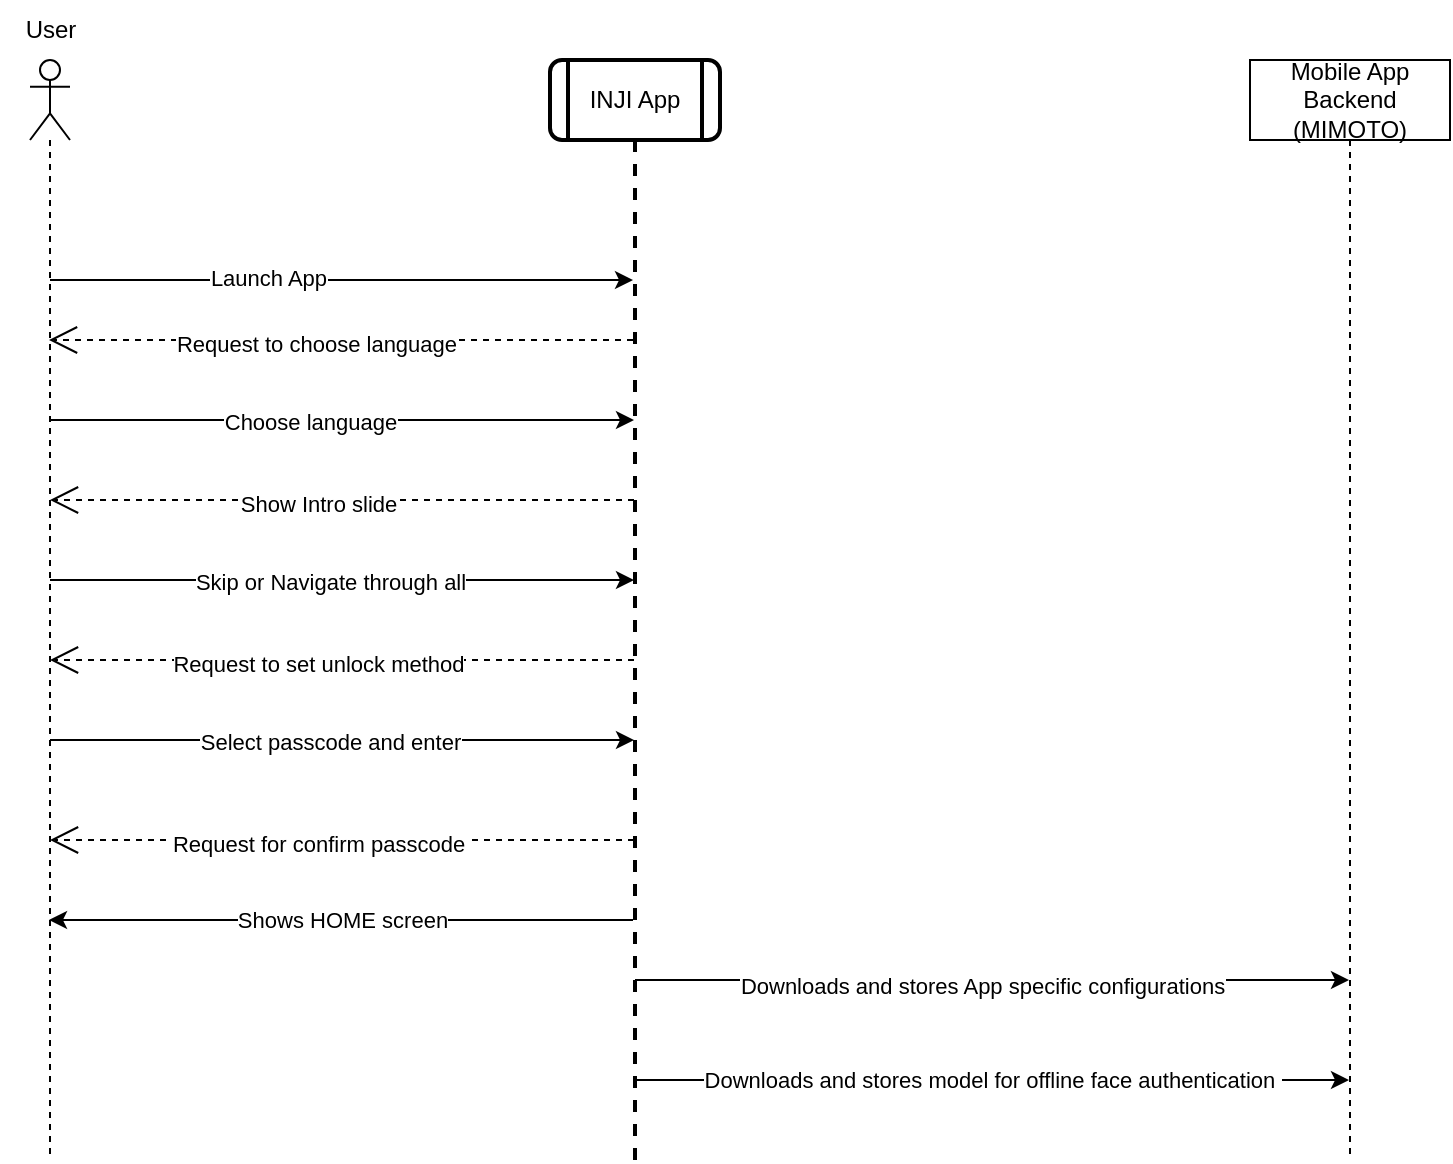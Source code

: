 <mxfile version="22.1.4" type="device">
  <diagram name="Page-1" id="2YBvvXClWsGukQMizWep">
    <mxGraphModel dx="896" dy="622" grid="1" gridSize="10" guides="1" tooltips="1" connect="1" arrows="1" fold="1" page="1" pageScale="1" pageWidth="850" pageHeight="1100" math="0" shadow="0">
      <root>
        <mxCell id="0" />
        <mxCell id="1" parent="0" />
        <mxCell id="O33Dg_AS-0g0KVgm5leG-6" value="" style="shape=umlLifeline;perimeter=lifelinePerimeter;whiteSpace=wrap;html=1;container=1;dropTarget=0;collapsible=0;recursiveResize=0;outlineConnect=0;portConstraint=eastwest;newEdgeStyle={&quot;edgeStyle&quot;:&quot;elbowEdgeStyle&quot;,&quot;elbow&quot;:&quot;vertical&quot;,&quot;curved&quot;:0,&quot;rounded&quot;:0};participant=umlActor;fontStyle=0" parent="1" vertex="1">
          <mxGeometry x="100" y="50" width="20" height="550" as="geometry" />
        </mxCell>
        <mxCell id="O33Dg_AS-0g0KVgm5leG-8" value="User" style="text;html=1;align=center;verticalAlign=middle;resizable=0;points=[];autosize=1;strokeColor=none;fillColor=none;" parent="1" vertex="1">
          <mxGeometry x="85" y="20" width="50" height="30" as="geometry" />
        </mxCell>
        <mxCell id="O33Dg_AS-0g0KVgm5leG-38" value="Shows HOME screen" style="edgeStyle=elbowEdgeStyle;rounded=0;orthogonalLoop=1;jettySize=auto;html=1;elbow=horizontal;curved=0;" parent="1" edge="1">
          <mxGeometry relative="1" as="geometry">
            <Array as="points">
              <mxPoint x="230" y="480" />
            </Array>
            <mxPoint x="401.5" y="480" as="sourcePoint" />
            <mxPoint x="109.5" y="480" as="targetPoint" />
          </mxGeometry>
        </mxCell>
        <mxCell id="O33Dg_AS-0g0KVgm5leG-39" style="edgeStyle=elbowEdgeStyle;rounded=0;orthogonalLoop=1;jettySize=auto;html=1;elbow=vertical;curved=0;" parent="1" edge="1">
          <mxGeometry relative="1" as="geometry">
            <Array as="points">
              <mxPoint x="450" y="510" />
              <mxPoint x="600" y="610" />
            </Array>
            <mxPoint x="402.5" y="510" as="sourcePoint" />
            <mxPoint x="759.5" y="510" as="targetPoint" />
          </mxGeometry>
        </mxCell>
        <mxCell id="O33Dg_AS-0g0KVgm5leG-40" value="Downloads and stores App specific configurations" style="edgeLabel;html=1;align=center;verticalAlign=middle;resizable=0;points=[];" parent="O33Dg_AS-0g0KVgm5leG-39" vertex="1" connectable="0">
          <mxGeometry x="-0.028" y="-3" relative="1" as="geometry">
            <mxPoint as="offset" />
          </mxGeometry>
        </mxCell>
        <mxCell id="O33Dg_AS-0g0KVgm5leG-41" style="edgeStyle=elbowEdgeStyle;rounded=0;orthogonalLoop=1;jettySize=auto;html=1;elbow=vertical;curved=0;" parent="1" edge="1">
          <mxGeometry relative="1" as="geometry">
            <Array as="points">
              <mxPoint x="620" y="560" />
            </Array>
            <mxPoint x="402.5" y="560" as="sourcePoint" />
            <mxPoint x="759.5" y="560" as="targetPoint" />
          </mxGeometry>
        </mxCell>
        <mxCell id="O33Dg_AS-0g0KVgm5leG-42" value="Downloads and stores model for offline face authentication&amp;nbsp;" style="edgeLabel;html=1;align=center;verticalAlign=middle;resizable=0;points=[];" parent="O33Dg_AS-0g0KVgm5leG-41" vertex="1" connectable="0">
          <mxGeometry x="-0.151" relative="1" as="geometry">
            <mxPoint x="27" as="offset" />
          </mxGeometry>
        </mxCell>
        <mxCell id="O33Dg_AS-0g0KVgm5leG-10" value="INJI App" style="shape=umlLifeline;perimeter=lifelinePerimeter;whiteSpace=wrap;html=1;container=1;dropTarget=0;collapsible=0;recursiveResize=0;outlineConnect=0;portConstraint=eastwest;newEdgeStyle={&quot;edgeStyle&quot;:&quot;elbowEdgeStyle&quot;,&quot;elbow&quot;:&quot;vertical&quot;,&quot;curved&quot;:0,&quot;rounded&quot;:0};participant=process;verticalAlign=middle;strokeColor=default;shadow=0;dashed=0;strokeWidth=2;labelBackgroundColor=#ffffff;fillColor=default;fontColor=default;sketch=0;gradientColor=none;fontStyle=0;rounded=1;" parent="1" vertex="1">
          <mxGeometry x="360" y="50" width="85" height="550" as="geometry" />
        </mxCell>
        <mxCell id="O33Dg_AS-0g0KVgm5leG-20" value="Mobile App Backend&lt;br&gt;(MIMOTO)" style="shape=umlLifeline;perimeter=lifelinePerimeter;whiteSpace=wrap;html=1;container=1;dropTarget=0;collapsible=0;recursiveResize=0;outlineConnect=0;portConstraint=eastwest;newEdgeStyle={&quot;edgeStyle&quot;:&quot;elbowEdgeStyle&quot;,&quot;elbow&quot;:&quot;vertical&quot;,&quot;curved&quot;:0,&quot;rounded&quot;:0};" parent="1" vertex="1">
          <mxGeometry x="710" y="50" width="100" height="550" as="geometry" />
        </mxCell>
        <mxCell id="O33Dg_AS-0g0KVgm5leG-22" style="edgeStyle=elbowEdgeStyle;rounded=0;orthogonalLoop=1;jettySize=auto;html=1;elbow=vertical;curved=0;" parent="1" source="O33Dg_AS-0g0KVgm5leG-6" target="O33Dg_AS-0g0KVgm5leG-10" edge="1">
          <mxGeometry relative="1" as="geometry">
            <mxPoint x="115" y="220" as="sourcePoint" />
            <Array as="points">
              <mxPoint x="270" y="160" />
              <mxPoint x="290" y="220" />
              <mxPoint x="270" y="160" />
            </Array>
          </mxGeometry>
        </mxCell>
        <mxCell id="O33Dg_AS-0g0KVgm5leG-23" value="Launch App" style="edgeLabel;html=1;align=center;verticalAlign=middle;resizable=0;points=[];" parent="O33Dg_AS-0g0KVgm5leG-22" vertex="1" connectable="0">
          <mxGeometry x="-0.307" y="1" relative="1" as="geometry">
            <mxPoint x="8" as="offset" />
          </mxGeometry>
        </mxCell>
        <mxCell id="aUJkWESRoJTARqGQCoCn-1" style="edgeStyle=elbowEdgeStyle;rounded=0;orthogonalLoop=1;jettySize=auto;html=1;elbow=vertical;curved=0;" parent="1" edge="1">
          <mxGeometry relative="1" as="geometry">
            <mxPoint x="110" y="230" as="sourcePoint" />
            <Array as="points">
              <mxPoint x="280" y="230" />
            </Array>
            <mxPoint x="402" y="230" as="targetPoint" />
          </mxGeometry>
        </mxCell>
        <mxCell id="aUJkWESRoJTARqGQCoCn-2" value="Choose language" style="edgeLabel;html=1;align=center;verticalAlign=middle;resizable=0;points=[];" parent="aUJkWESRoJTARqGQCoCn-1" vertex="1" connectable="0">
          <mxGeometry x="-0.253" y="-1" relative="1" as="geometry">
            <mxPoint x="21" as="offset" />
          </mxGeometry>
        </mxCell>
        <mxCell id="aUJkWESRoJTARqGQCoCn-11" style="edgeStyle=elbowEdgeStyle;rounded=0;orthogonalLoop=1;jettySize=auto;html=1;elbow=vertical;curved=0;" parent="1" edge="1">
          <mxGeometry relative="1" as="geometry">
            <mxPoint x="110" y="310" as="sourcePoint" />
            <Array as="points">
              <mxPoint x="280" y="310" />
            </Array>
            <mxPoint x="402" y="310" as="targetPoint" />
          </mxGeometry>
        </mxCell>
        <mxCell id="aUJkWESRoJTARqGQCoCn-12" value="Skip or Navigate through all" style="edgeLabel;html=1;align=center;verticalAlign=middle;resizable=0;points=[];" parent="aUJkWESRoJTARqGQCoCn-11" vertex="1" connectable="0">
          <mxGeometry x="-0.253" y="-1" relative="1" as="geometry">
            <mxPoint x="31" as="offset" />
          </mxGeometry>
        </mxCell>
        <mxCell id="aUJkWESRoJTARqGQCoCn-16" style="edgeStyle=elbowEdgeStyle;rounded=0;orthogonalLoop=1;jettySize=auto;html=1;elbow=vertical;curved=0;" parent="1" edge="1">
          <mxGeometry relative="1" as="geometry">
            <mxPoint x="110" y="390" as="sourcePoint" />
            <Array as="points">
              <mxPoint x="280" y="390" />
            </Array>
            <mxPoint x="402" y="390" as="targetPoint" />
          </mxGeometry>
        </mxCell>
        <mxCell id="aUJkWESRoJTARqGQCoCn-17" value="Select passcode and enter" style="edgeLabel;html=1;align=center;verticalAlign=middle;resizable=0;points=[];" parent="aUJkWESRoJTARqGQCoCn-16" vertex="1" connectable="0">
          <mxGeometry x="-0.253" y="-1" relative="1" as="geometry">
            <mxPoint x="31" as="offset" />
          </mxGeometry>
        </mxCell>
        <mxCell id="PiNUAKggcnHGGc1Pxq90-2" style="edgeStyle=elbowEdgeStyle;rounded=1;orthogonalLoop=1;jettySize=auto;html=1;elbow=horizontal;curved=0;endArrow=open;endSize=12;dashed=1;" edge="1" parent="1">
          <mxGeometry relative="1" as="geometry">
            <Array as="points">
              <mxPoint x="220" y="190" />
            </Array>
            <mxPoint x="401.5" y="190" as="sourcePoint" />
            <mxPoint x="109.5" y="190" as="targetPoint" />
          </mxGeometry>
        </mxCell>
        <mxCell id="PiNUAKggcnHGGc1Pxq90-3" value="Request to choose language" style="edgeLabel;html=1;align=center;verticalAlign=middle;resizable=0;points=[];" vertex="1" connectable="0" parent="PiNUAKggcnHGGc1Pxq90-2">
          <mxGeometry x="0.092" y="2" relative="1" as="geometry">
            <mxPoint x="1" as="offset" />
          </mxGeometry>
        </mxCell>
        <mxCell id="PiNUAKggcnHGGc1Pxq90-4" style="edgeStyle=elbowEdgeStyle;rounded=1;orthogonalLoop=1;jettySize=auto;html=1;elbow=horizontal;curved=0;endArrow=open;endSize=12;dashed=1;" edge="1" parent="1">
          <mxGeometry relative="1" as="geometry">
            <Array as="points">
              <mxPoint x="220.5" y="270" />
            </Array>
            <mxPoint x="402" y="270" as="sourcePoint" />
            <mxPoint x="110" y="270" as="targetPoint" />
          </mxGeometry>
        </mxCell>
        <mxCell id="PiNUAKggcnHGGc1Pxq90-5" value="Show Intro slide" style="edgeLabel;html=1;align=center;verticalAlign=middle;resizable=0;points=[];" vertex="1" connectable="0" parent="PiNUAKggcnHGGc1Pxq90-4">
          <mxGeometry x="0.092" y="2" relative="1" as="geometry">
            <mxPoint x="1" as="offset" />
          </mxGeometry>
        </mxCell>
        <mxCell id="PiNUAKggcnHGGc1Pxq90-7" style="edgeStyle=elbowEdgeStyle;rounded=1;orthogonalLoop=1;jettySize=auto;html=1;elbow=horizontal;curved=0;endArrow=open;endSize=12;dashed=1;" edge="1" parent="1">
          <mxGeometry relative="1" as="geometry">
            <Array as="points">
              <mxPoint x="220.5" y="350" />
            </Array>
            <mxPoint x="402" y="350" as="sourcePoint" />
            <mxPoint x="110" y="350" as="targetPoint" />
          </mxGeometry>
        </mxCell>
        <mxCell id="PiNUAKggcnHGGc1Pxq90-8" value="Request to set unlock method" style="edgeLabel;html=1;align=center;verticalAlign=middle;resizable=0;points=[];" vertex="1" connectable="0" parent="PiNUAKggcnHGGc1Pxq90-7">
          <mxGeometry x="0.092" y="2" relative="1" as="geometry">
            <mxPoint x="1" as="offset" />
          </mxGeometry>
        </mxCell>
        <mxCell id="PiNUAKggcnHGGc1Pxq90-9" style="edgeStyle=elbowEdgeStyle;rounded=1;orthogonalLoop=1;jettySize=auto;html=1;elbow=horizontal;curved=0;endArrow=open;endSize=12;dashed=1;" edge="1" parent="1">
          <mxGeometry relative="1" as="geometry">
            <Array as="points">
              <mxPoint x="220.5" y="440" />
            </Array>
            <mxPoint x="402" y="440" as="sourcePoint" />
            <mxPoint x="110" y="440" as="targetPoint" />
          </mxGeometry>
        </mxCell>
        <mxCell id="PiNUAKggcnHGGc1Pxq90-10" value="Request for confirm passcode" style="edgeLabel;html=1;align=center;verticalAlign=middle;resizable=0;points=[];" vertex="1" connectable="0" parent="PiNUAKggcnHGGc1Pxq90-9">
          <mxGeometry x="0.092" y="2" relative="1" as="geometry">
            <mxPoint x="1" as="offset" />
          </mxGeometry>
        </mxCell>
      </root>
    </mxGraphModel>
  </diagram>
</mxfile>
